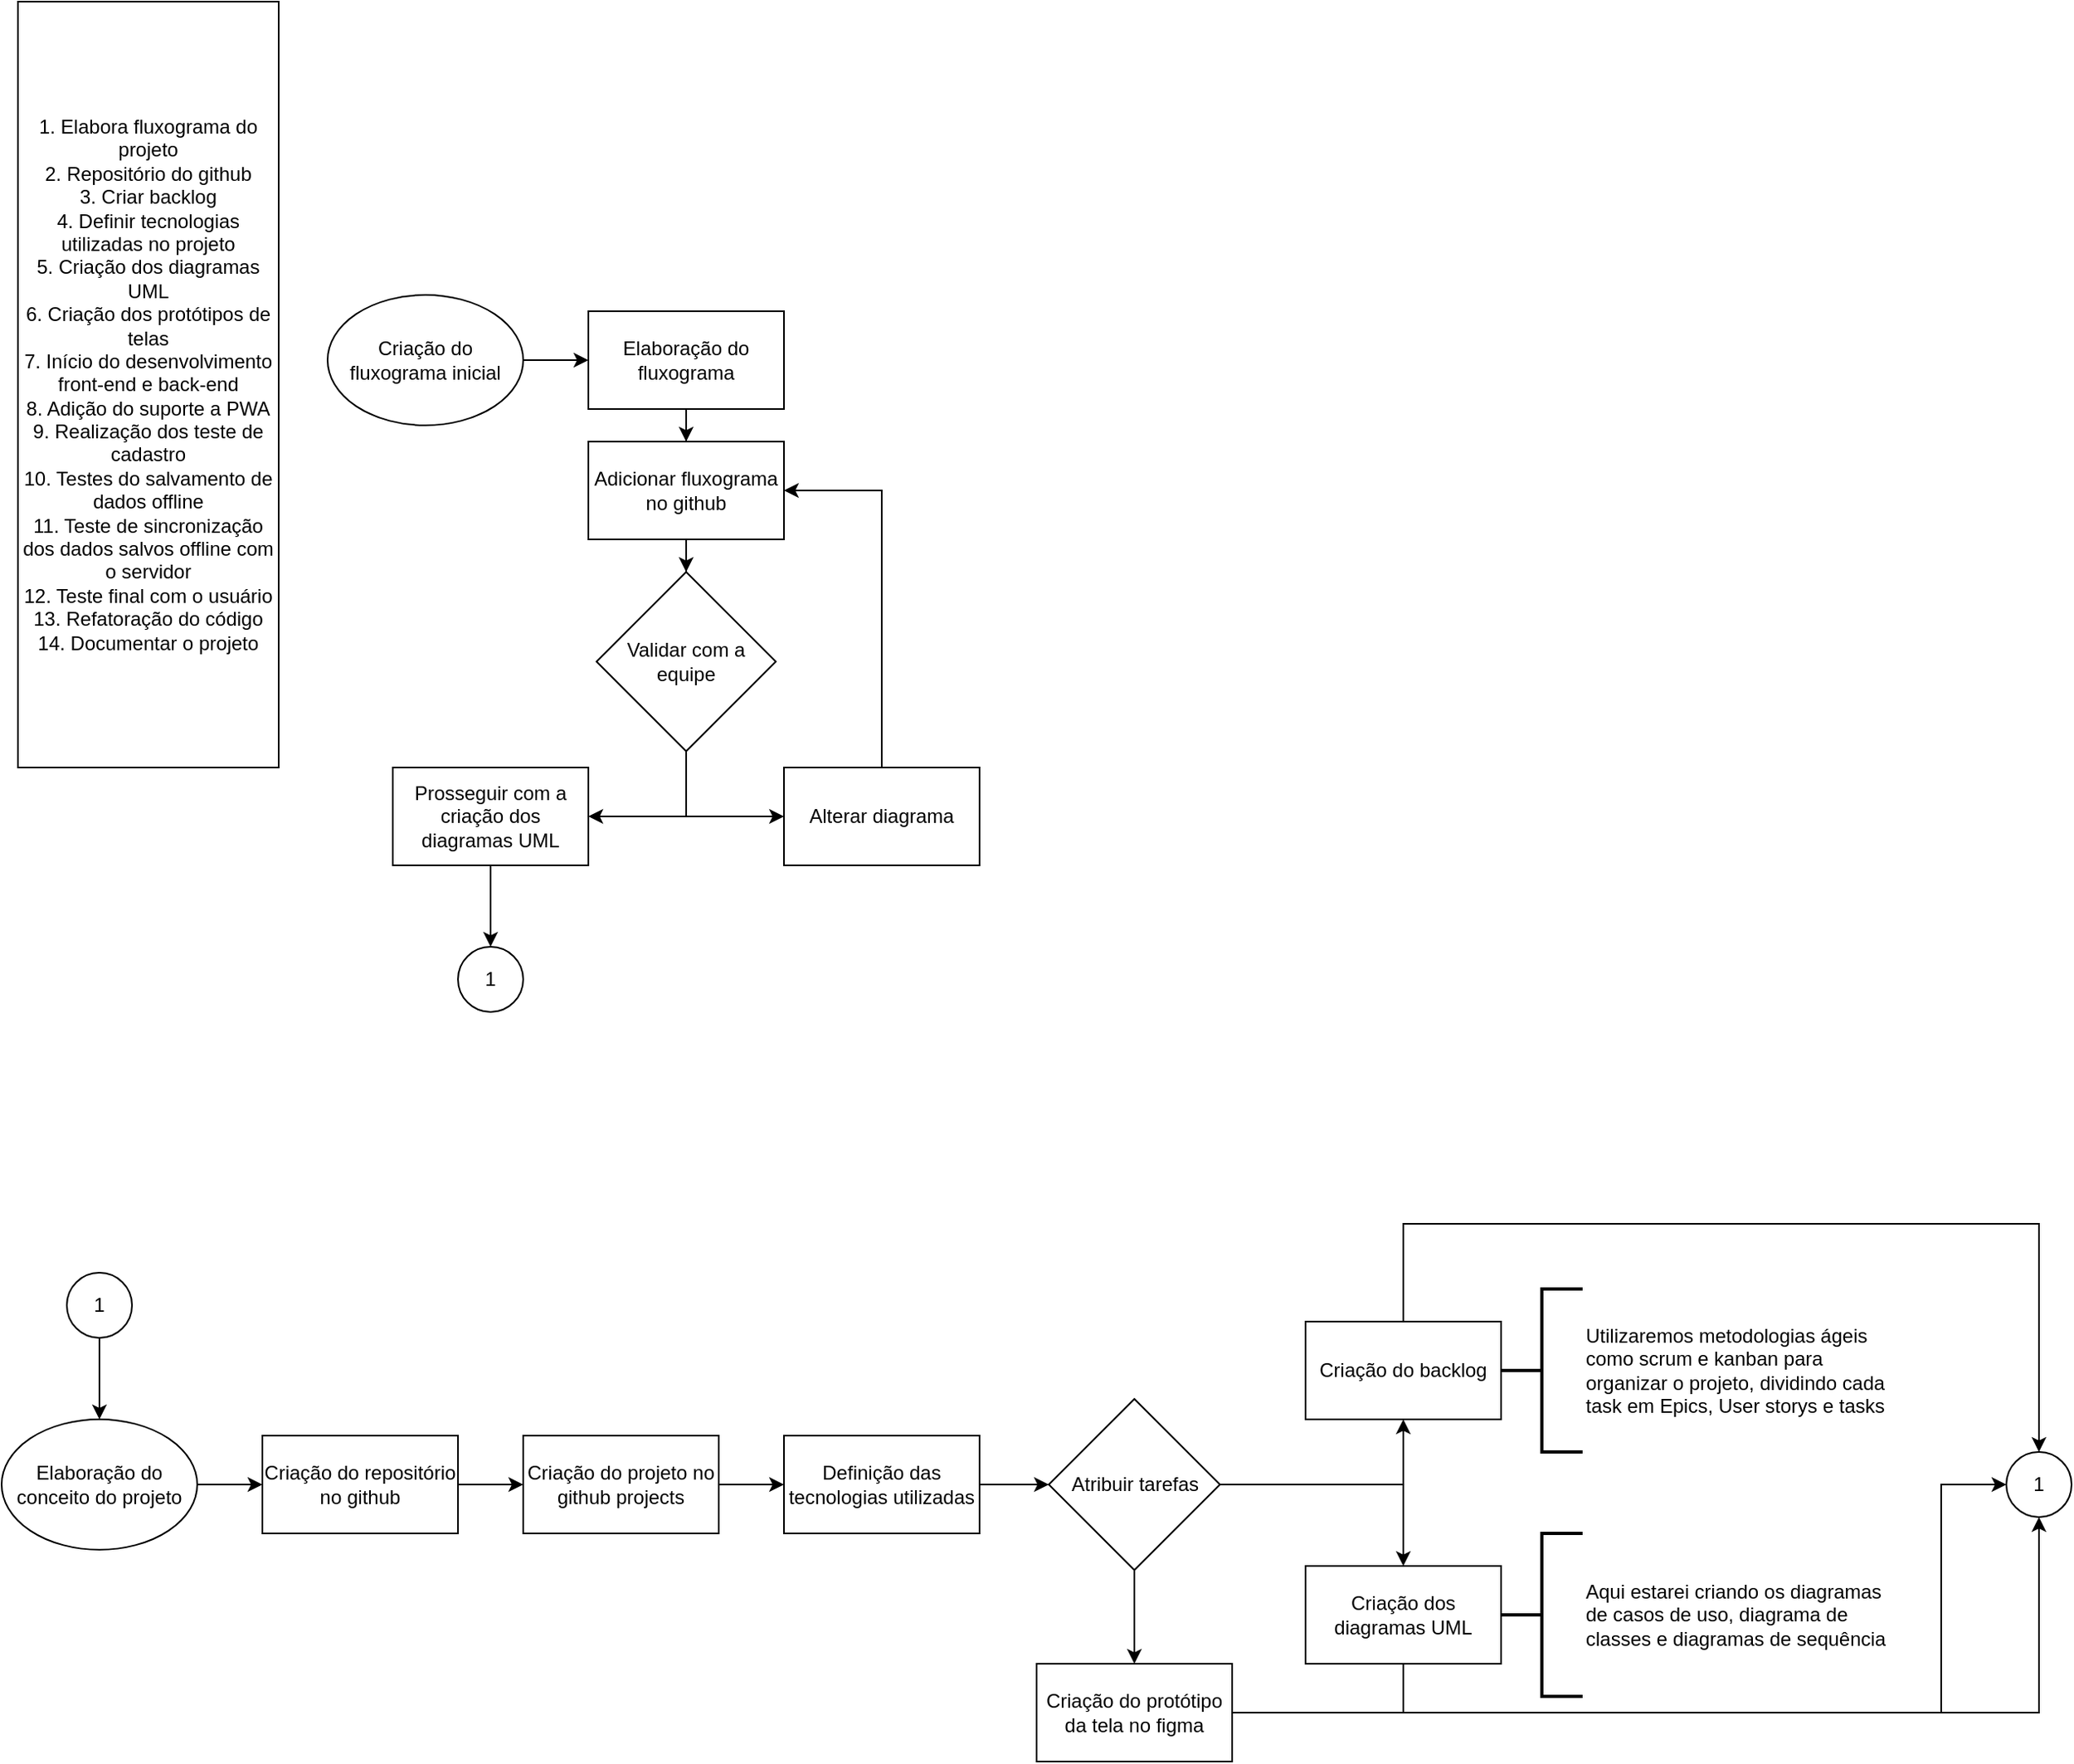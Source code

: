 <mxfile version="26.0.16">
  <diagram name="Página-1" id="eb5TO_QlAhTsJXs5QxYS">
    <mxGraphModel dx="2853" dy="781" grid="1" gridSize="10" guides="1" tooltips="1" connect="1" arrows="1" fold="1" page="1" pageScale="1" pageWidth="827" pageHeight="1169" math="0" shadow="0">
      <root>
        <mxCell id="0" />
        <mxCell id="1" parent="0" />
        <mxCell id="12RdLnxwD0o7JAVxzCQB-9" value="" style="edgeStyle=orthogonalEdgeStyle;rounded=0;orthogonalLoop=1;jettySize=auto;html=1;" edge="1" parent="1" source="12RdLnxwD0o7JAVxzCQB-1" target="12RdLnxwD0o7JAVxzCQB-3">
          <mxGeometry relative="1" as="geometry" />
        </mxCell>
        <mxCell id="12RdLnxwD0o7JAVxzCQB-1" value="Criação do fluxograma inicial" style="ellipse;whiteSpace=wrap;html=1;" vertex="1" parent="1">
          <mxGeometry x="-600" y="200" width="120" height="80" as="geometry" />
        </mxCell>
        <mxCell id="12RdLnxwD0o7JAVxzCQB-2" value="1. Elabora fluxograma do projeto&lt;div&gt;2. Repositório do github&lt;/div&gt;&lt;div&gt;3. Criar backlog&lt;/div&gt;&lt;div&gt;4. Definir tecnologias utilizadas no projeto&lt;/div&gt;&lt;div&gt;5. Criação dos diagramas UML&lt;/div&gt;&lt;div&gt;6. Criação dos protótipos de telas&lt;/div&gt;&lt;div&gt;7. Início do desenvolvimento front-end e back-end&lt;/div&gt;&lt;div&gt;8. Adição do suporte a PWA&lt;/div&gt;&lt;div&gt;9. Realização dos teste de cadastro&lt;/div&gt;&lt;div&gt;10. Testes do salvamento de dados offline&lt;/div&gt;&lt;div&gt;11. Teste de sincronização dos dados salvos offline com o servidor&lt;/div&gt;&lt;div&gt;12. Teste final com o usuário&lt;/div&gt;&lt;div&gt;13. Refatoração do código&lt;/div&gt;&lt;div&gt;14. Documentar o projeto&lt;/div&gt;" style="rounded=0;whiteSpace=wrap;html=1;" vertex="1" parent="1">
          <mxGeometry x="-790" y="20" width="160" height="470" as="geometry" />
        </mxCell>
        <mxCell id="12RdLnxwD0o7JAVxzCQB-11" style="edgeStyle=orthogonalEdgeStyle;rounded=0;orthogonalLoop=1;jettySize=auto;html=1;entryX=0.5;entryY=0;entryDx=0;entryDy=0;" edge="1" parent="1" source="12RdLnxwD0o7JAVxzCQB-3" target="12RdLnxwD0o7JAVxzCQB-4">
          <mxGeometry relative="1" as="geometry" />
        </mxCell>
        <mxCell id="12RdLnxwD0o7JAVxzCQB-3" value="Elaboração do fluxograma" style="rounded=0;whiteSpace=wrap;html=1;" vertex="1" parent="1">
          <mxGeometry x="-440" y="210" width="120" height="60" as="geometry" />
        </mxCell>
        <mxCell id="12RdLnxwD0o7JAVxzCQB-12" style="edgeStyle=orthogonalEdgeStyle;rounded=0;orthogonalLoop=1;jettySize=auto;html=1;entryX=0.5;entryY=0;entryDx=0;entryDy=0;" edge="1" parent="1" source="12RdLnxwD0o7JAVxzCQB-4" target="12RdLnxwD0o7JAVxzCQB-7">
          <mxGeometry relative="1" as="geometry" />
        </mxCell>
        <mxCell id="12RdLnxwD0o7JAVxzCQB-4" value="Adicionar fluxograma no github" style="rounded=0;whiteSpace=wrap;html=1;" vertex="1" parent="1">
          <mxGeometry x="-440" y="290" width="120" height="60" as="geometry" />
        </mxCell>
        <mxCell id="12RdLnxwD0o7JAVxzCQB-25" style="edgeStyle=orthogonalEdgeStyle;rounded=0;orthogonalLoop=1;jettySize=auto;html=1;entryX=0.5;entryY=0;entryDx=0;entryDy=0;" edge="1" parent="1" source="12RdLnxwD0o7JAVxzCQB-5" target="12RdLnxwD0o7JAVxzCQB-24">
          <mxGeometry relative="1" as="geometry" />
        </mxCell>
        <mxCell id="12RdLnxwD0o7JAVxzCQB-5" value="Prosseguir com a criação dos diagramas UML" style="rounded=0;whiteSpace=wrap;html=1;" vertex="1" parent="1">
          <mxGeometry x="-560" y="490" width="120" height="60" as="geometry" />
        </mxCell>
        <mxCell id="12RdLnxwD0o7JAVxzCQB-6" style="edgeStyle=orthogonalEdgeStyle;rounded=0;orthogonalLoop=1;jettySize=auto;html=1;exitX=0.5;exitY=1;exitDx=0;exitDy=0;" edge="1" parent="1" source="12RdLnxwD0o7JAVxzCQB-4" target="12RdLnxwD0o7JAVxzCQB-4">
          <mxGeometry relative="1" as="geometry" />
        </mxCell>
        <mxCell id="12RdLnxwD0o7JAVxzCQB-43" style="edgeStyle=orthogonalEdgeStyle;rounded=0;orthogonalLoop=1;jettySize=auto;html=1;entryX=0;entryY=0.5;entryDx=0;entryDy=0;" edge="1" parent="1" source="12RdLnxwD0o7JAVxzCQB-7" target="12RdLnxwD0o7JAVxzCQB-8">
          <mxGeometry relative="1" as="geometry">
            <mxPoint x="-340" y="520" as="targetPoint" />
            <Array as="points">
              <mxPoint x="-380" y="520" />
            </Array>
          </mxGeometry>
        </mxCell>
        <mxCell id="12RdLnxwD0o7JAVxzCQB-45" style="edgeStyle=orthogonalEdgeStyle;rounded=0;orthogonalLoop=1;jettySize=auto;html=1;entryX=1;entryY=0.5;entryDx=0;entryDy=0;" edge="1" parent="1" source="12RdLnxwD0o7JAVxzCQB-7" target="12RdLnxwD0o7JAVxzCQB-5">
          <mxGeometry relative="1" as="geometry">
            <mxPoint x="-410" y="520" as="targetPoint" />
            <Array as="points">
              <mxPoint x="-380" y="520" />
            </Array>
          </mxGeometry>
        </mxCell>
        <mxCell id="12RdLnxwD0o7JAVxzCQB-7" value="Validar com a equipe" style="rhombus;whiteSpace=wrap;html=1;" vertex="1" parent="1">
          <mxGeometry x="-435" y="370" width="110" height="110" as="geometry" />
        </mxCell>
        <mxCell id="12RdLnxwD0o7JAVxzCQB-19" style="edgeStyle=orthogonalEdgeStyle;rounded=0;orthogonalLoop=1;jettySize=auto;html=1;entryX=1;entryY=0.5;entryDx=0;entryDy=0;" edge="1" parent="1" source="12RdLnxwD0o7JAVxzCQB-8" target="12RdLnxwD0o7JAVxzCQB-4">
          <mxGeometry relative="1" as="geometry" />
        </mxCell>
        <mxCell id="12RdLnxwD0o7JAVxzCQB-8" value="Alterar diagrama" style="rounded=0;whiteSpace=wrap;html=1;" vertex="1" parent="1">
          <mxGeometry x="-320" y="490" width="120" height="60" as="geometry" />
        </mxCell>
        <mxCell id="12RdLnxwD0o7JAVxzCQB-24" value="1" style="ellipse;whiteSpace=wrap;html=1;aspect=fixed;" vertex="1" parent="1">
          <mxGeometry x="-520" y="600" width="40" height="40" as="geometry" />
        </mxCell>
        <mxCell id="12RdLnxwD0o7JAVxzCQB-49" value="" style="edgeStyle=orthogonalEdgeStyle;rounded=0;orthogonalLoop=1;jettySize=auto;html=1;" edge="1" parent="1" source="12RdLnxwD0o7JAVxzCQB-26" target="12RdLnxwD0o7JAVxzCQB-27">
          <mxGeometry relative="1" as="geometry" />
        </mxCell>
        <mxCell id="12RdLnxwD0o7JAVxzCQB-26" value="Elaboração do conceito do projeto" style="ellipse;whiteSpace=wrap;html=1;" vertex="1" parent="1">
          <mxGeometry x="-800" y="890" width="120" height="80" as="geometry" />
        </mxCell>
        <mxCell id="12RdLnxwD0o7JAVxzCQB-50" value="" style="edgeStyle=orthogonalEdgeStyle;rounded=0;orthogonalLoop=1;jettySize=auto;html=1;" edge="1" parent="1" source="12RdLnxwD0o7JAVxzCQB-27" target="12RdLnxwD0o7JAVxzCQB-28">
          <mxGeometry relative="1" as="geometry" />
        </mxCell>
        <mxCell id="12RdLnxwD0o7JAVxzCQB-27" value="Criação do repositório no github" style="rounded=0;whiteSpace=wrap;html=1;" vertex="1" parent="1">
          <mxGeometry x="-640" y="900" width="120" height="60" as="geometry" />
        </mxCell>
        <mxCell id="12RdLnxwD0o7JAVxzCQB-51" value="" style="edgeStyle=orthogonalEdgeStyle;rounded=0;orthogonalLoop=1;jettySize=auto;html=1;" edge="1" parent="1" source="12RdLnxwD0o7JAVxzCQB-28" target="12RdLnxwD0o7JAVxzCQB-32">
          <mxGeometry relative="1" as="geometry" />
        </mxCell>
        <mxCell id="12RdLnxwD0o7JAVxzCQB-28" value="Criação do projeto no github projects" style="rounded=0;whiteSpace=wrap;html=1;" vertex="1" parent="1">
          <mxGeometry x="-480" y="900" width="120" height="60" as="geometry" />
        </mxCell>
        <mxCell id="12RdLnxwD0o7JAVxzCQB-55" style="edgeStyle=orthogonalEdgeStyle;rounded=0;orthogonalLoop=1;jettySize=auto;html=1;" edge="1" parent="1" source="12RdLnxwD0o7JAVxzCQB-29" target="12RdLnxwD0o7JAVxzCQB-53">
          <mxGeometry relative="1" as="geometry">
            <Array as="points">
              <mxPoint x="60" y="770" />
              <mxPoint x="450" y="770" />
            </Array>
          </mxGeometry>
        </mxCell>
        <mxCell id="12RdLnxwD0o7JAVxzCQB-29" value="Criação do backlog" style="rounded=0;whiteSpace=wrap;html=1;" vertex="1" parent="1">
          <mxGeometry y="830" width="120" height="60" as="geometry" />
        </mxCell>
        <mxCell id="12RdLnxwD0o7JAVxzCQB-31" value="Utilizaremos metodologias ágeis&lt;div&gt;como scrum e kanban para&amp;nbsp;&lt;/div&gt;&lt;div&gt;organizar o projeto, dividindo cada&lt;/div&gt;&lt;div&gt;task em Epics, User storys e tasks&amp;nbsp;&lt;/div&gt;" style="strokeWidth=2;html=1;shape=mxgraph.flowchart.annotation_2;align=left;labelPosition=right;pointerEvents=1;" vertex="1" parent="1">
          <mxGeometry x="120" y="810" width="50" height="100" as="geometry" />
        </mxCell>
        <mxCell id="12RdLnxwD0o7JAVxzCQB-52" value="" style="edgeStyle=orthogonalEdgeStyle;rounded=0;orthogonalLoop=1;jettySize=auto;html=1;" edge="1" parent="1" source="12RdLnxwD0o7JAVxzCQB-32" target="12RdLnxwD0o7JAVxzCQB-42">
          <mxGeometry relative="1" as="geometry" />
        </mxCell>
        <mxCell id="12RdLnxwD0o7JAVxzCQB-32" value="Definição das tecnologias utilizadas" style="rounded=0;whiteSpace=wrap;html=1;" vertex="1" parent="1">
          <mxGeometry x="-320" y="900" width="120" height="60" as="geometry" />
        </mxCell>
        <mxCell id="12RdLnxwD0o7JAVxzCQB-56" style="edgeStyle=orthogonalEdgeStyle;rounded=0;orthogonalLoop=1;jettySize=auto;html=1;entryX=0;entryY=0.5;entryDx=0;entryDy=0;" edge="1" parent="1" source="12RdLnxwD0o7JAVxzCQB-33" target="12RdLnxwD0o7JAVxzCQB-53">
          <mxGeometry relative="1" as="geometry">
            <Array as="points">
              <mxPoint x="60" y="1070" />
              <mxPoint x="390" y="1070" />
              <mxPoint x="390" y="930" />
            </Array>
          </mxGeometry>
        </mxCell>
        <mxCell id="12RdLnxwD0o7JAVxzCQB-33" value="Criação dos diagramas UML" style="rounded=0;whiteSpace=wrap;html=1;" vertex="1" parent="1">
          <mxGeometry y="980" width="120" height="60" as="geometry" />
        </mxCell>
        <mxCell id="12RdLnxwD0o7JAVxzCQB-35" value="" style="edgeStyle=orthogonalEdgeStyle;rounded=0;orthogonalLoop=1;jettySize=auto;html=1;" edge="1" parent="1" source="12RdLnxwD0o7JAVxzCQB-34" target="12RdLnxwD0o7JAVxzCQB-26">
          <mxGeometry relative="1" as="geometry" />
        </mxCell>
        <mxCell id="12RdLnxwD0o7JAVxzCQB-34" value="1" style="ellipse;whiteSpace=wrap;html=1;aspect=fixed;" vertex="1" parent="1">
          <mxGeometry x="-760" y="800" width="40" height="40" as="geometry" />
        </mxCell>
        <mxCell id="12RdLnxwD0o7JAVxzCQB-38" value="Aqui estarei criando os diagramas&lt;div&gt;de casos de uso, diagrama de&lt;/div&gt;&lt;div&gt;classes e diagramas de sequência&lt;/div&gt;" style="strokeWidth=2;html=1;shape=mxgraph.flowchart.annotation_2;align=left;labelPosition=right;pointerEvents=1;" vertex="1" parent="1">
          <mxGeometry x="120" y="960" width="50" height="100" as="geometry" />
        </mxCell>
        <mxCell id="12RdLnxwD0o7JAVxzCQB-54" style="edgeStyle=orthogonalEdgeStyle;rounded=0;orthogonalLoop=1;jettySize=auto;html=1;" edge="1" parent="1" source="12RdLnxwD0o7JAVxzCQB-39" target="12RdLnxwD0o7JAVxzCQB-53">
          <mxGeometry relative="1" as="geometry" />
        </mxCell>
        <mxCell id="12RdLnxwD0o7JAVxzCQB-39" value="Criação do protótipo da tela no figma" style="rounded=0;whiteSpace=wrap;html=1;" vertex="1" parent="1">
          <mxGeometry x="-165" y="1040" width="120" height="60" as="geometry" />
        </mxCell>
        <mxCell id="12RdLnxwD0o7JAVxzCQB-46" value="" style="edgeStyle=orthogonalEdgeStyle;rounded=0;orthogonalLoop=1;jettySize=auto;html=1;" edge="1" parent="1" source="12RdLnxwD0o7JAVxzCQB-42" target="12RdLnxwD0o7JAVxzCQB-39">
          <mxGeometry relative="1" as="geometry" />
        </mxCell>
        <mxCell id="12RdLnxwD0o7JAVxzCQB-47" style="edgeStyle=orthogonalEdgeStyle;rounded=0;orthogonalLoop=1;jettySize=auto;html=1;entryX=0.5;entryY=0;entryDx=0;entryDy=0;" edge="1" parent="1" source="12RdLnxwD0o7JAVxzCQB-42" target="12RdLnxwD0o7JAVxzCQB-33">
          <mxGeometry relative="1" as="geometry" />
        </mxCell>
        <mxCell id="12RdLnxwD0o7JAVxzCQB-48" style="edgeStyle=orthogonalEdgeStyle;rounded=0;orthogonalLoop=1;jettySize=auto;html=1;entryX=0.5;entryY=1;entryDx=0;entryDy=0;" edge="1" parent="1" source="12RdLnxwD0o7JAVxzCQB-42" target="12RdLnxwD0o7JAVxzCQB-29">
          <mxGeometry relative="1" as="geometry" />
        </mxCell>
        <mxCell id="12RdLnxwD0o7JAVxzCQB-42" value="Atribuir tarefas" style="rhombus;whiteSpace=wrap;html=1;" vertex="1" parent="1">
          <mxGeometry x="-157.5" y="877.5" width="105" height="105" as="geometry" />
        </mxCell>
        <mxCell id="12RdLnxwD0o7JAVxzCQB-53" value="1" style="ellipse;whiteSpace=wrap;html=1;aspect=fixed;" vertex="1" parent="1">
          <mxGeometry x="430" y="910" width="40" height="40" as="geometry" />
        </mxCell>
      </root>
    </mxGraphModel>
  </diagram>
</mxfile>
